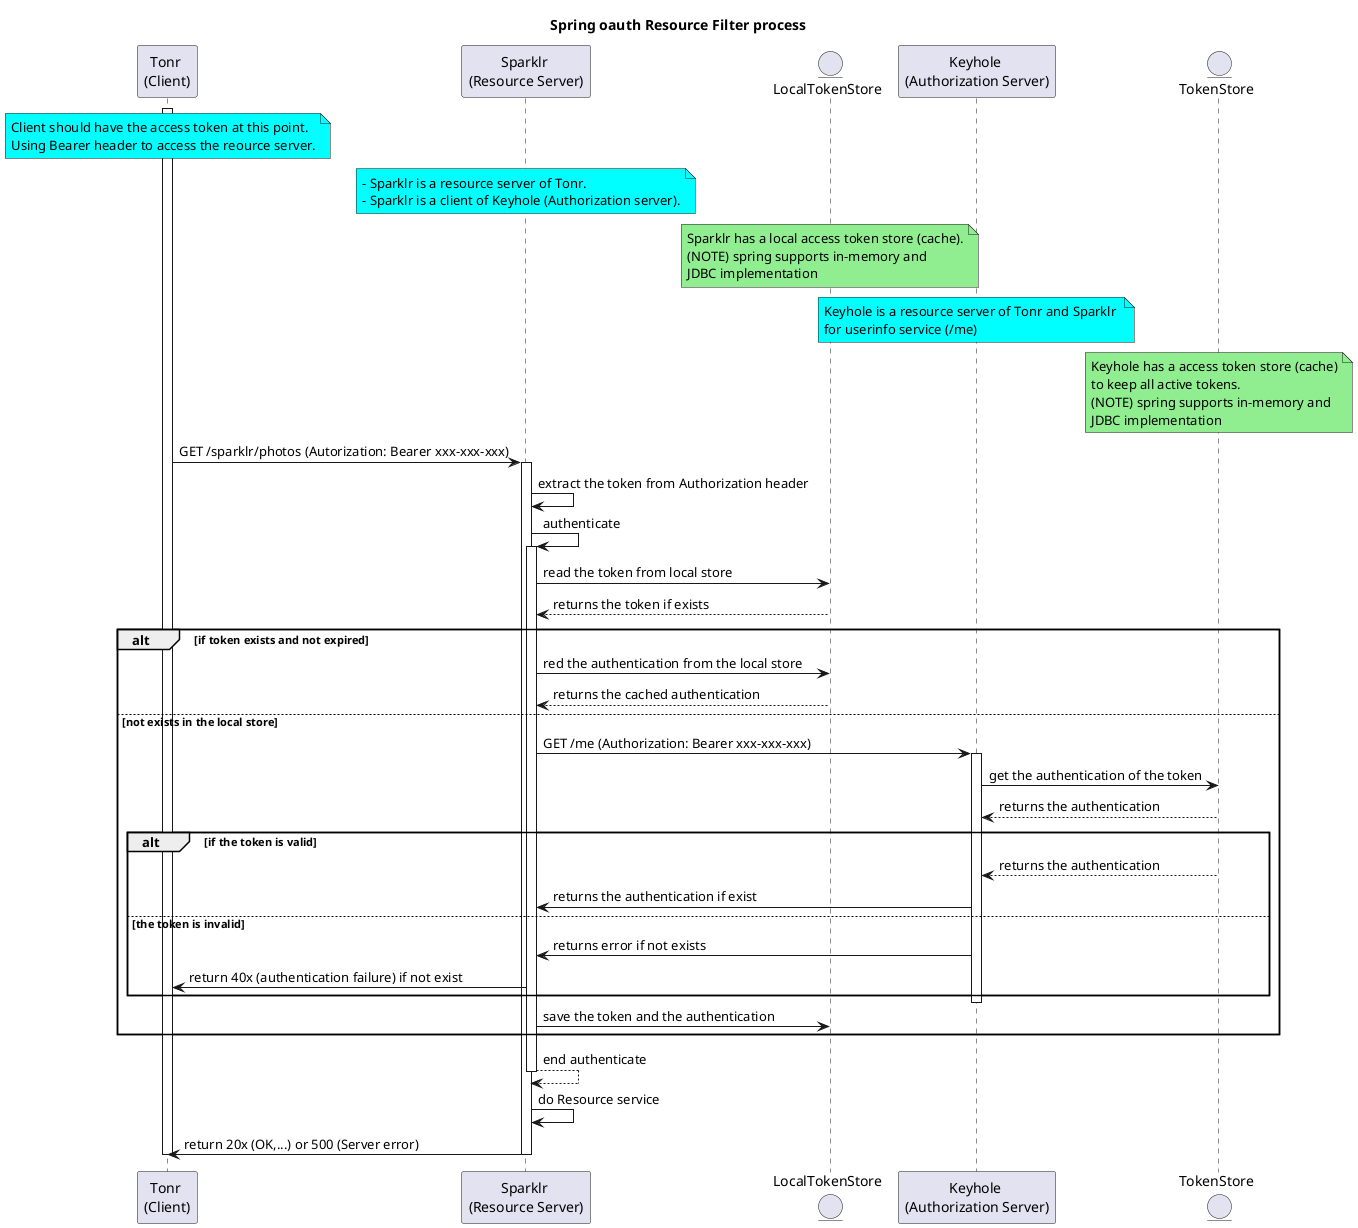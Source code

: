 @startuml

title Spring oauth Resource Filter process

participant "Tonr \n(Client)" as Tonr 
participant "Sparklr \n(Resource Server)" as Sparklr
entity LocalTokenStore
participant "Keyhole \n(Authorization Server)" as Keyhole
entity TokenStore

note over of Tonr #aqua
Client should have the access token at this point. 
Using Bearer header to access the reource server.
end note
 
note over of Sparklr #aqua
- Sparklr is a resource server of Tonr.
- Sparklr is a client of Keyhole (Authorization server).
end note

note over of LocalTokenStore #lightgreen
Sparklr has a local access token store (cache).
(NOTE) spring supports in-memory and 
JDBC implementation
end note

note over of Keyhole #aqua
Keyhole is a resource server of Tonr and Sparklr 
for userinfo service (/me)
end note

note over of TokenStore #lightgreen
Keyhole has a access token store (cache)
to keep all active tokens.
(NOTE) spring supports in-memory and 
JDBC implementation
end note

activate Tonr
    
    	Tonr -> Sparklr : GET /sparklr/photos (Autorization: Bearer xxx-xxx-xxx)
  
        activate Sparklr
 
        Sparklr -> Sparklr : extract the token from Authorization header
        Sparklr -> Sparklr : authenticate
 	    activate Sparklr
        Sparklr -> LocalTokenStore : read the token from local store
    	LocalTokenStore --> Sparklr : returns the token if exists    
    
    	alt if token exists and not expired
        
        	Sparklr -> LocalTokenStore : red the authentication from the local store
        	LocalTokenStore --> Sparklr : returns the cached authentication
            
 		else not exists in the local store
        
            Sparklr -> Keyhole : GET /me (Authorization: Bearer xxx-xxx-xxx)
            
            activate Keyhole
  
  			Keyhole -> TokenStore : get the authentication of the token
            TokenStore --> Keyhole : returns the authentication
            
            alt if the token is valid
            
            	TokenStore --> Keyhole : returns the authentication
     			Keyhole -> Sparklr : returns the authentication if exist
            
            else the token is invalid
            
            	Keyhole -> Sparklr : returns error if not exists 
  				Sparklr -> Tonr : return 40x (authentication failure) if not exist			
           
           	end
  	        
            deactivate Keyhole
            
            Sparklr -> LocalTokenStore : save the token and the authentication
		end
		
		Sparklr --> Sparklr : end authenticate
   
		deactivate Sparklr

		Sparklr -> Sparklr : do Resource service      

        Sparklr -> Tonr : return 20x (OK,...) or 500 (Server error)
        
        deactivate Sparklr
    
    deactivate Tonr
    
@enduml